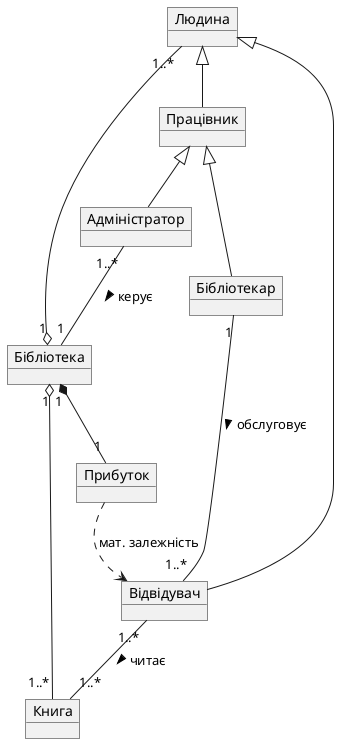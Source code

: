 @startuml
object Людина
object Бібліотекар
object Бібліотека
object Книга
object Відвідувач
object Прибуток
object Працівник
object Адміністратор

Бібліотека "1" o-- "1..*" Людина
Людина <|-- Працівник
Людина <|-- Відвідувач 
Відвідувач "1..*" -- "1..*" Книга : читає >
Прибуток ..> Відвідувач : "мат. залежність"
Бібліотека "1" *-- "1" Прибуток
Працівник <|-- Бібліотекар
Працівник <|-- Адміністратор
Адміністратор "1..*" -- "1" Бібліотека : керує >
Бібліотека "1" o-- "1..*" Книга 
Бібліотекар "1" -- "1..*" Відвідувач : обслуговує >
@enduml
